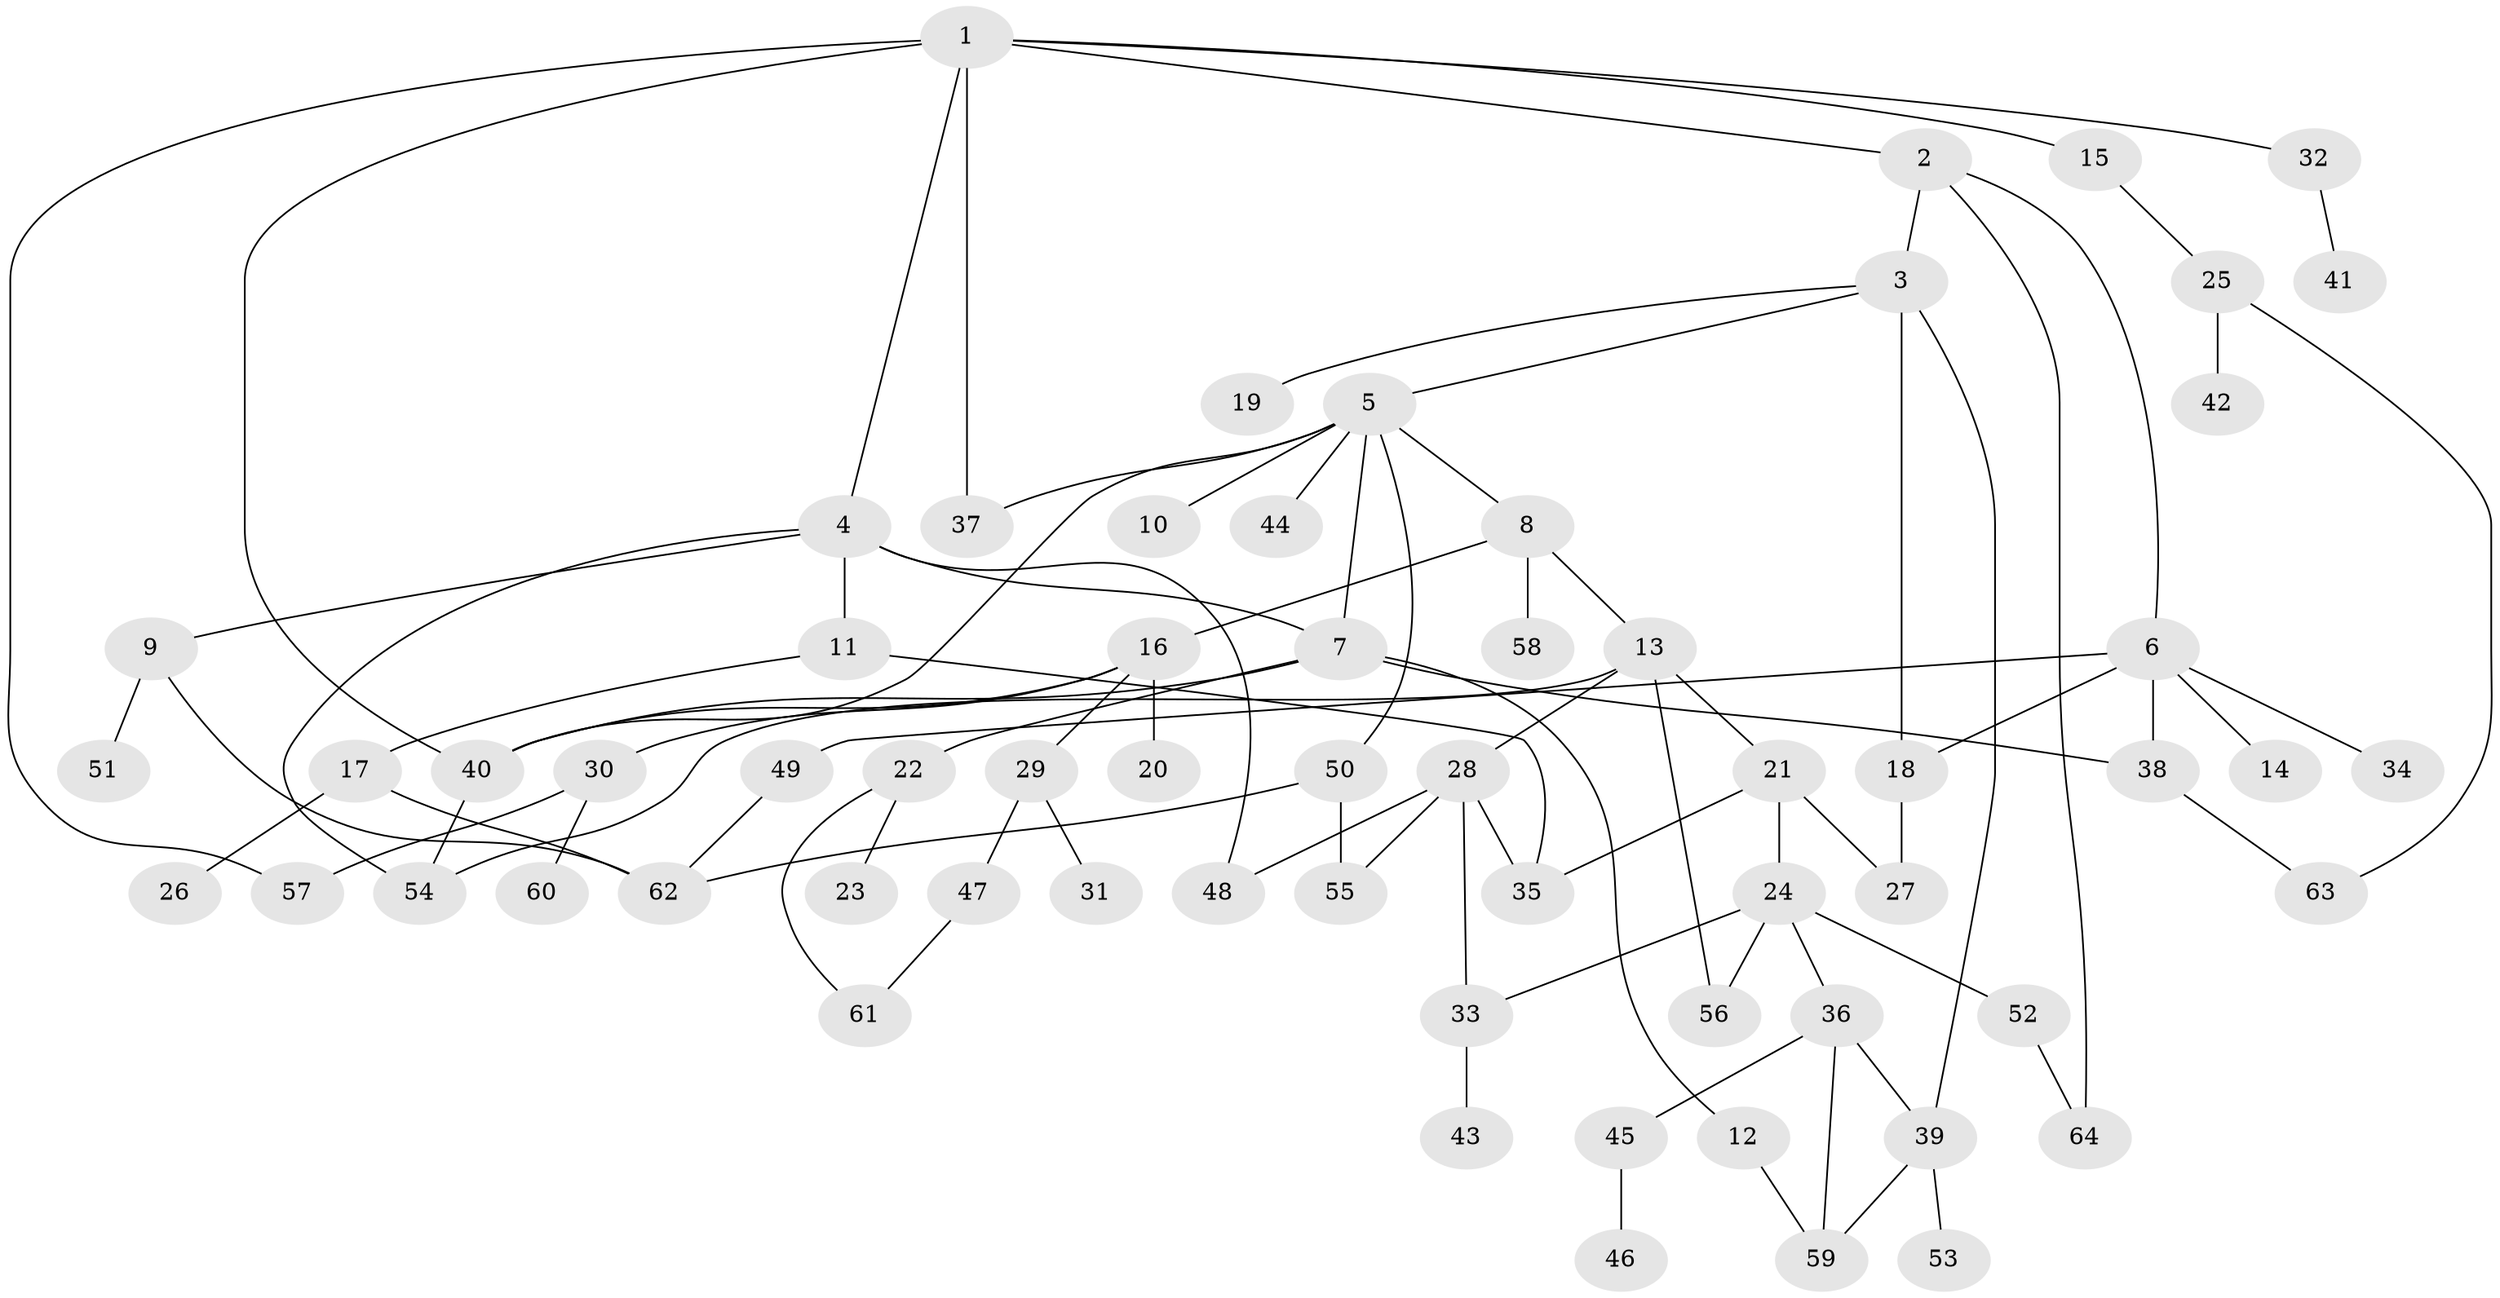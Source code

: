// Generated by graph-tools (version 1.1) at 2025/49/03/09/25 03:49:27]
// undirected, 64 vertices, 89 edges
graph export_dot {
graph [start="1"]
  node [color=gray90,style=filled];
  1;
  2;
  3;
  4;
  5;
  6;
  7;
  8;
  9;
  10;
  11;
  12;
  13;
  14;
  15;
  16;
  17;
  18;
  19;
  20;
  21;
  22;
  23;
  24;
  25;
  26;
  27;
  28;
  29;
  30;
  31;
  32;
  33;
  34;
  35;
  36;
  37;
  38;
  39;
  40;
  41;
  42;
  43;
  44;
  45;
  46;
  47;
  48;
  49;
  50;
  51;
  52;
  53;
  54;
  55;
  56;
  57;
  58;
  59;
  60;
  61;
  62;
  63;
  64;
  1 -- 2;
  1 -- 4;
  1 -- 15;
  1 -- 32;
  1 -- 37;
  1 -- 57;
  1 -- 40;
  2 -- 3;
  2 -- 6;
  2 -- 64;
  3 -- 5;
  3 -- 18;
  3 -- 19;
  3 -- 39;
  4 -- 9;
  4 -- 11;
  4 -- 54;
  4 -- 7;
  4 -- 48;
  5 -- 7;
  5 -- 8;
  5 -- 10;
  5 -- 44;
  5 -- 50;
  5 -- 40;
  5 -- 37;
  6 -- 14;
  6 -- 34;
  6 -- 38;
  6 -- 49;
  6 -- 18;
  7 -- 12;
  7 -- 22;
  7 -- 40;
  7 -- 38;
  8 -- 13;
  8 -- 16;
  8 -- 58;
  9 -- 51;
  9 -- 62;
  11 -- 17;
  11 -- 35;
  12 -- 59;
  13 -- 21;
  13 -- 28;
  13 -- 56;
  13 -- 54;
  15 -- 25;
  16 -- 20;
  16 -- 29;
  16 -- 30;
  16 -- 40;
  17 -- 26;
  17 -- 62;
  18 -- 27;
  21 -- 24;
  21 -- 27;
  21 -- 35;
  22 -- 23;
  22 -- 61;
  24 -- 33;
  24 -- 36;
  24 -- 52;
  24 -- 56;
  25 -- 42;
  25 -- 63;
  28 -- 48;
  28 -- 55;
  28 -- 33;
  28 -- 35;
  29 -- 31;
  29 -- 47;
  30 -- 60;
  30 -- 57;
  32 -- 41;
  33 -- 43;
  36 -- 45;
  36 -- 59;
  36 -- 39;
  38 -- 63;
  39 -- 53;
  39 -- 59;
  40 -- 54;
  45 -- 46;
  47 -- 61;
  49 -- 62;
  50 -- 55;
  50 -- 62;
  52 -- 64;
}

